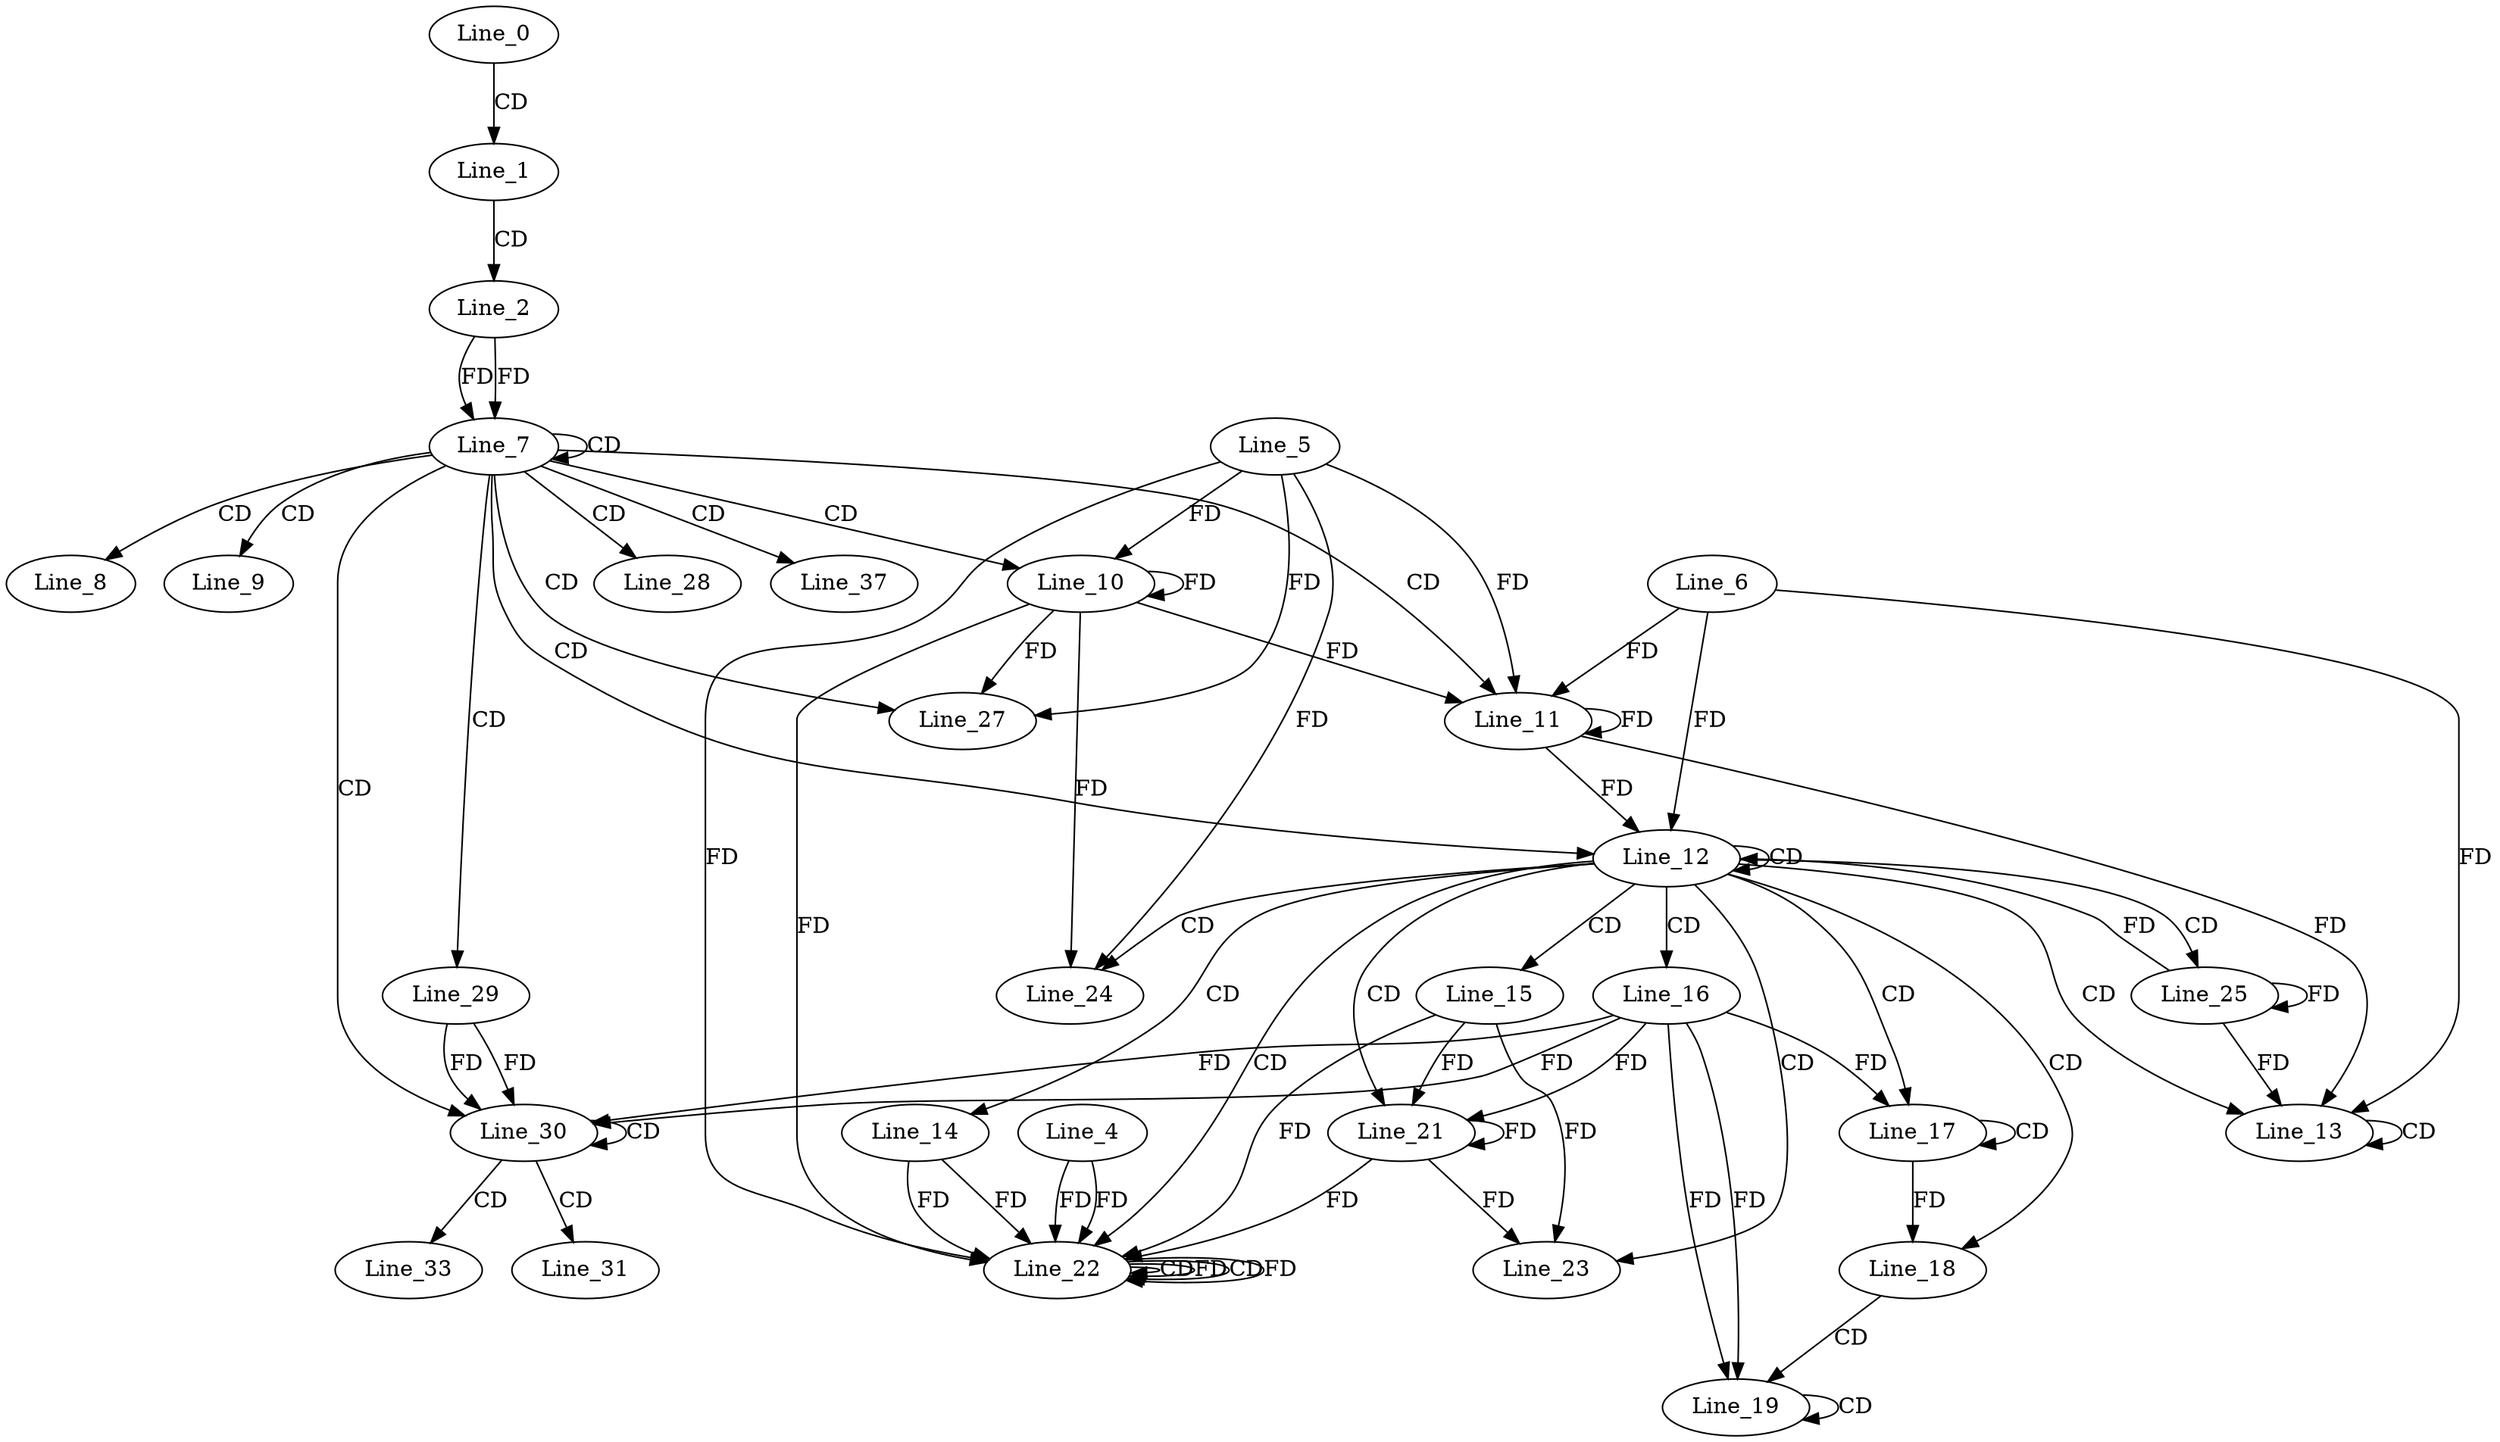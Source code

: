 digraph G {
  Line_0;
  Line_1;
  Line_2;
  Line_7;
  Line_7;
  Line_8;
  Line_9;
  Line_10;
  Line_5;
  Line_11;
  Line_6;
  Line_11;
  Line_12;
  Line_13;
  Line_13;
  Line_14;
  Line_15;
  Line_16;
  Line_17;
  Line_17;
  Line_18;
  Line_19;
  Line_19;
  Line_21;
  Line_21;
  Line_22;
  Line_22;
  Line_22;
  Line_4;
  Line_22;
  Line_23;
  Line_24;
  Line_25;
  Line_25;
  Line_27;
  Line_28;
  Line_29;
  Line_30;
  Line_30;
  Line_31;
  Line_33;
  Line_37;
  Line_0 -> Line_1 [ label="CD" ];
  Line_1 -> Line_2 [ label="CD" ];
  Line_2 -> Line_7 [ label="FD" ];
  Line_7 -> Line_7 [ label="CD" ];
  Line_2 -> Line_7 [ label="FD" ];
  Line_7 -> Line_8 [ label="CD" ];
  Line_7 -> Line_9 [ label="CD" ];
  Line_7 -> Line_10 [ label="CD" ];
  Line_5 -> Line_10 [ label="FD" ];
  Line_10 -> Line_10 [ label="FD" ];
  Line_7 -> Line_11 [ label="CD" ];
  Line_6 -> Line_11 [ label="FD" ];
  Line_11 -> Line_11 [ label="FD" ];
  Line_5 -> Line_11 [ label="FD" ];
  Line_10 -> Line_11 [ label="FD" ];
  Line_7 -> Line_12 [ label="CD" ];
  Line_12 -> Line_12 [ label="CD" ];
  Line_6 -> Line_12 [ label="FD" ];
  Line_11 -> Line_12 [ label="FD" ];
  Line_12 -> Line_13 [ label="CD" ];
  Line_13 -> Line_13 [ label="CD" ];
  Line_6 -> Line_13 [ label="FD" ];
  Line_11 -> Line_13 [ label="FD" ];
  Line_12 -> Line_14 [ label="CD" ];
  Line_12 -> Line_15 [ label="CD" ];
  Line_12 -> Line_16 [ label="CD" ];
  Line_12 -> Line_17 [ label="CD" ];
  Line_17 -> Line_17 [ label="CD" ];
  Line_16 -> Line_17 [ label="FD" ];
  Line_12 -> Line_18 [ label="CD" ];
  Line_17 -> Line_18 [ label="FD" ];
  Line_18 -> Line_19 [ label="CD" ];
  Line_16 -> Line_19 [ label="FD" ];
  Line_19 -> Line_19 [ label="CD" ];
  Line_16 -> Line_19 [ label="FD" ];
  Line_12 -> Line_21 [ label="CD" ];
  Line_15 -> Line_21 [ label="FD" ];
  Line_21 -> Line_21 [ label="FD" ];
  Line_16 -> Line_21 [ label="FD" ];
  Line_12 -> Line_22 [ label="CD" ];
  Line_22 -> Line_22 [ label="CD" ];
  Line_22 -> Line_22 [ label="FD" ];
  Line_14 -> Line_22 [ label="FD" ];
  Line_5 -> Line_22 [ label="FD" ];
  Line_10 -> Line_22 [ label="FD" ];
  Line_4 -> Line_22 [ label="FD" ];
  Line_22 -> Line_22 [ label="CD" ];
  Line_15 -> Line_22 [ label="FD" ];
  Line_21 -> Line_22 [ label="FD" ];
  Line_4 -> Line_22 [ label="FD" ];
  Line_22 -> Line_22 [ label="FD" ];
  Line_14 -> Line_22 [ label="FD" ];
  Line_12 -> Line_23 [ label="CD" ];
  Line_15 -> Line_23 [ label="FD" ];
  Line_21 -> Line_23 [ label="FD" ];
  Line_12 -> Line_24 [ label="CD" ];
  Line_5 -> Line_24 [ label="FD" ];
  Line_10 -> Line_24 [ label="FD" ];
  Line_12 -> Line_25 [ label="CD" ];
  Line_25 -> Line_25 [ label="FD" ];
  Line_7 -> Line_27 [ label="CD" ];
  Line_5 -> Line_27 [ label="FD" ];
  Line_10 -> Line_27 [ label="FD" ];
  Line_7 -> Line_28 [ label="CD" ];
  Line_7 -> Line_29 [ label="CD" ];
  Line_7 -> Line_30 [ label="CD" ];
  Line_16 -> Line_30 [ label="FD" ];
  Line_29 -> Line_30 [ label="FD" ];
  Line_30 -> Line_30 [ label="CD" ];
  Line_16 -> Line_30 [ label="FD" ];
  Line_29 -> Line_30 [ label="FD" ];
  Line_30 -> Line_31 [ label="CD" ];
  Line_30 -> Line_33 [ label="CD" ];
  Line_7 -> Line_37 [ label="CD" ];
  Line_25 -> Line_12 [ label="FD" ];
  Line_25 -> Line_13 [ label="FD" ];
}
